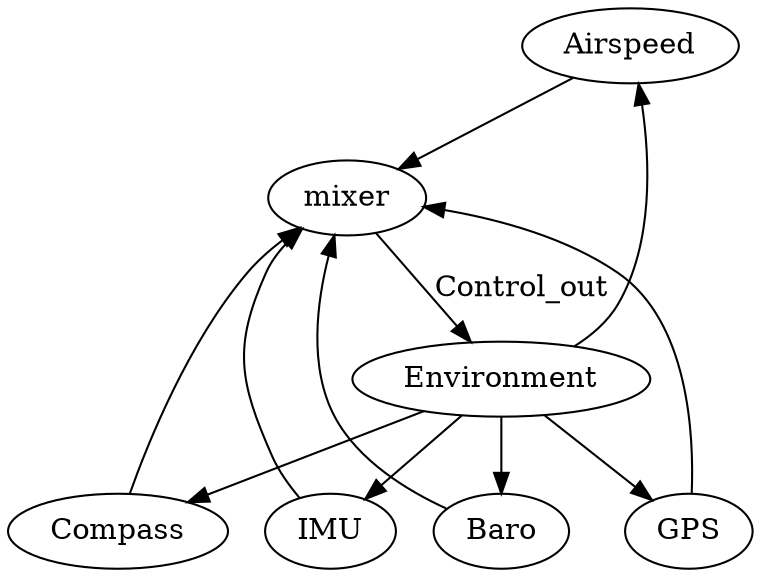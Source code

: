 digraph g{

	Airspeed -> mixer;
        GPS -> mixer ;
        IMU -> mixer ;
        Compass -> mixer;
        Baro -> mixer;

        mixer -> Environment [label = "Control_out"];
       
	Environment -> Airspeed;
        Environment -> GPS;
        Environment -> IMU;
        Environment -> Compass;
        Environment -> Baro;
}
